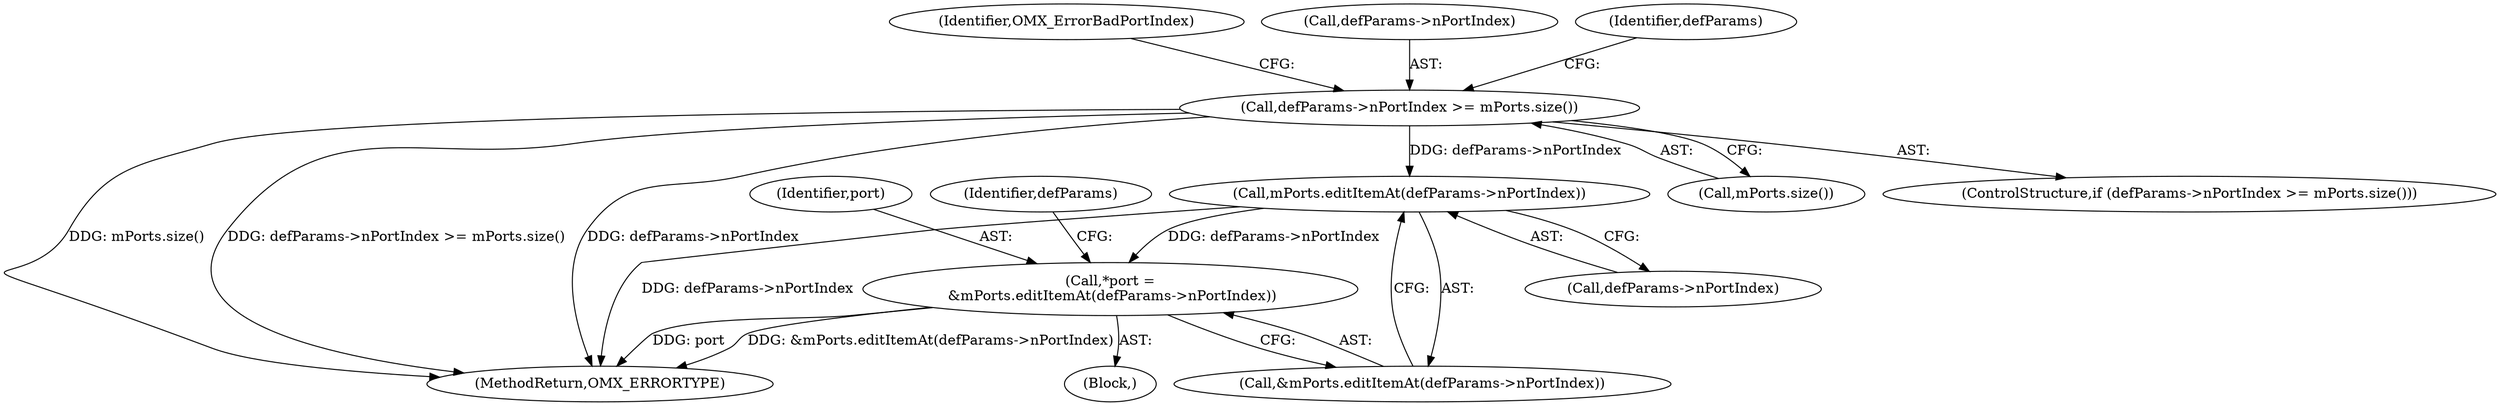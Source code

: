 digraph "0_Android_295c883fe3105b19bcd0f9e07d54c6b589fc5bff_37@pointer" {
"1000123" [label="(Call,defParams->nPortIndex >= mPorts.size())"];
"1000145" [label="(Call,mPorts.editItemAt(defParams->nPortIndex))"];
"1000142" [label="(Call,*port =\n &mPorts.editItemAt(defParams->nPortIndex))"];
"1000127" [label="(Call,mPorts.size())"];
"1000123" [label="(Call,defParams->nPortIndex >= mPorts.size())"];
"1000130" [label="(Identifier,OMX_ErrorBadPortIndex)"];
"1000146" [label="(Call,defParams->nPortIndex)"];
"1000145" [label="(Call,mPorts.editItemAt(defParams->nPortIndex))"];
"1000122" [label="(ControlStructure,if (defParams->nPortIndex >= mPorts.size()))"];
"1000206" [label="(MethodReturn,OMX_ERRORTYPE)"];
"1000108" [label="(Block,)"];
"1000142" [label="(Call,*port =\n &mPorts.editItemAt(defParams->nPortIndex))"];
"1000144" [label="(Call,&mPorts.editItemAt(defParams->nPortIndex))"];
"1000124" [label="(Call,defParams->nPortIndex)"];
"1000143" [label="(Identifier,port)"];
"1000152" [label="(Identifier,defParams)"];
"1000134" [label="(Identifier,defParams)"];
"1000123" -> "1000122"  [label="AST: "];
"1000123" -> "1000127"  [label="CFG: "];
"1000124" -> "1000123"  [label="AST: "];
"1000127" -> "1000123"  [label="AST: "];
"1000130" -> "1000123"  [label="CFG: "];
"1000134" -> "1000123"  [label="CFG: "];
"1000123" -> "1000206"  [label="DDG: mPorts.size()"];
"1000123" -> "1000206"  [label="DDG: defParams->nPortIndex >= mPorts.size()"];
"1000123" -> "1000206"  [label="DDG: defParams->nPortIndex"];
"1000123" -> "1000145"  [label="DDG: defParams->nPortIndex"];
"1000145" -> "1000144"  [label="AST: "];
"1000145" -> "1000146"  [label="CFG: "];
"1000146" -> "1000145"  [label="AST: "];
"1000144" -> "1000145"  [label="CFG: "];
"1000145" -> "1000206"  [label="DDG: defParams->nPortIndex"];
"1000145" -> "1000142"  [label="DDG: defParams->nPortIndex"];
"1000142" -> "1000108"  [label="AST: "];
"1000142" -> "1000144"  [label="CFG: "];
"1000143" -> "1000142"  [label="AST: "];
"1000144" -> "1000142"  [label="AST: "];
"1000152" -> "1000142"  [label="CFG: "];
"1000142" -> "1000206"  [label="DDG: &mPorts.editItemAt(defParams->nPortIndex)"];
"1000142" -> "1000206"  [label="DDG: port"];
}
